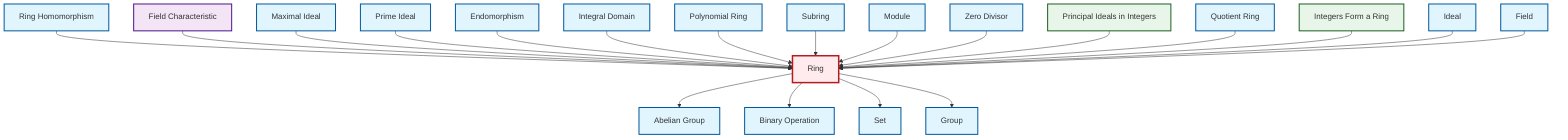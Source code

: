 graph TD
    classDef definition fill:#e1f5fe,stroke:#01579b,stroke-width:2px
    classDef theorem fill:#f3e5f5,stroke:#4a148c,stroke-width:2px
    classDef axiom fill:#fff3e0,stroke:#e65100,stroke-width:2px
    classDef example fill:#e8f5e9,stroke:#1b5e20,stroke-width:2px
    classDef current fill:#ffebee,stroke:#b71c1c,stroke-width:3px
    def-ideal["Ideal"]:::definition
    def-endomorphism["Endomorphism"]:::definition
    ex-principal-ideal["Principal Ideals in Integers"]:::example
    def-group["Group"]:::definition
    def-subring["Subring"]:::definition
    def-polynomial-ring["Polynomial Ring"]:::definition
    def-ring-homomorphism["Ring Homomorphism"]:::definition
    def-maximal-ideal["Maximal Ideal"]:::definition
    def-field["Field"]:::definition
    def-ring["Ring"]:::definition
    ex-integers-ring["Integers Form a Ring"]:::example
    def-integral-domain["Integral Domain"]:::definition
    def-binary-operation["Binary Operation"]:::definition
    def-set["Set"]:::definition
    def-quotient-ring["Quotient Ring"]:::definition
    def-module["Module"]:::definition
    def-prime-ideal["Prime Ideal"]:::definition
    def-abelian-group["Abelian Group"]:::definition
    def-zero-divisor["Zero Divisor"]:::definition
    thm-field-characteristic["Field Characteristic"]:::theorem
    def-ring-homomorphism --> def-ring
    thm-field-characteristic --> def-ring
    def-maximal-ideal --> def-ring
    def-prime-ideal --> def-ring
    def-endomorphism --> def-ring
    def-integral-domain --> def-ring
    def-polynomial-ring --> def-ring
    def-ring --> def-abelian-group
    def-subring --> def-ring
    def-ring --> def-binary-operation
    def-module --> def-ring
    def-zero-divisor --> def-ring
    def-ring --> def-set
    def-ring --> def-group
    ex-principal-ideal --> def-ring
    def-quotient-ring --> def-ring
    ex-integers-ring --> def-ring
    def-ideal --> def-ring
    def-field --> def-ring
    class def-ring current